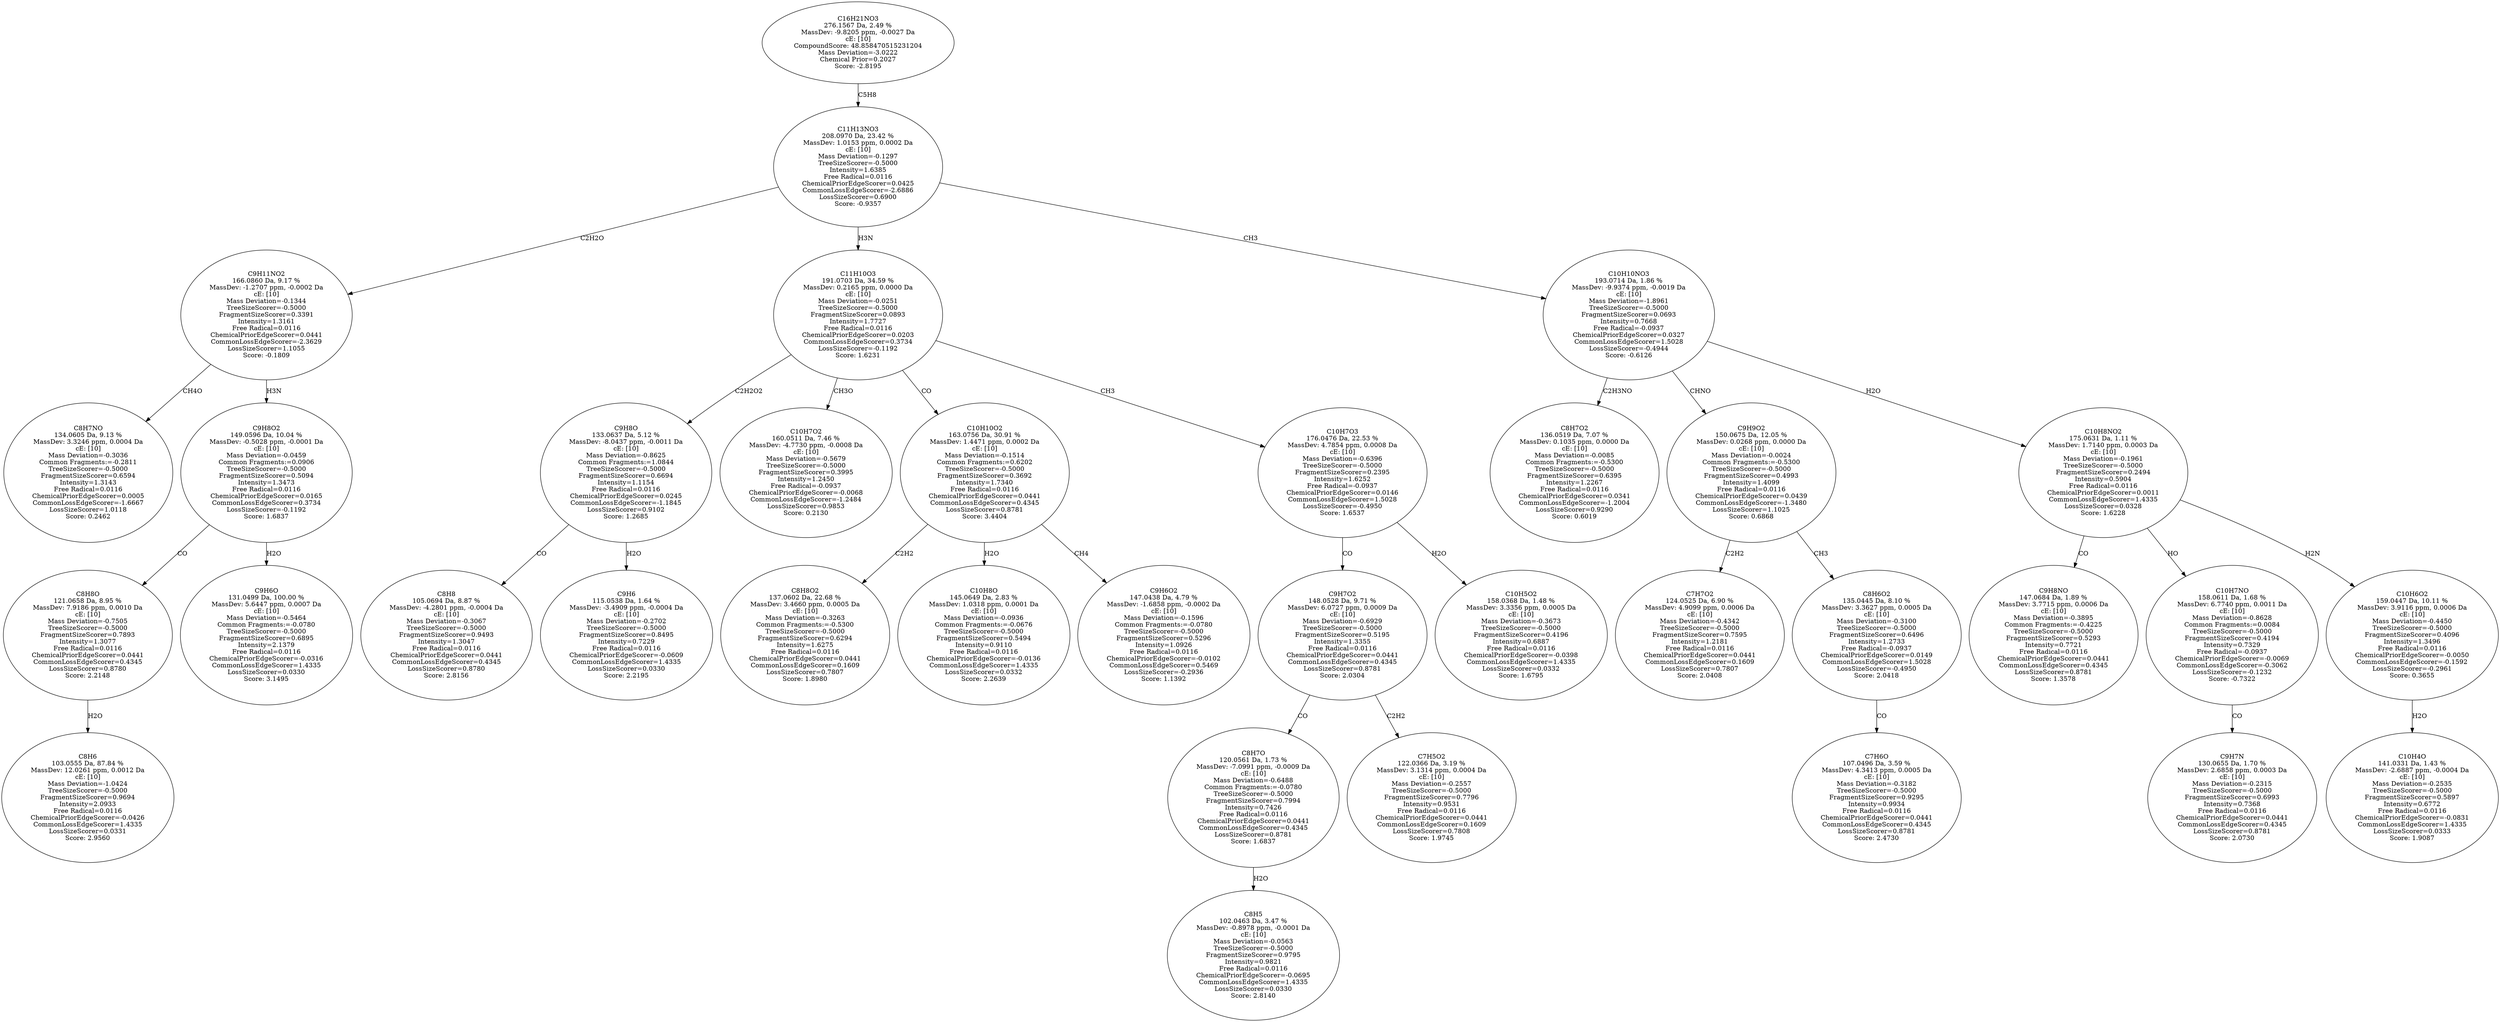 strict digraph {
v1 [label="C8H7NO\n134.0605 Da, 9.13 %\nMassDev: 3.3246 ppm, 0.0004 Da\ncE: [10]\nMass Deviation=-0.3036\nCommon Fragments:=-0.2811\nTreeSizeScorer=-0.5000\nFragmentSizeScorer=0.6594\nIntensity=1.3143\nFree Radical=0.0116\nChemicalPriorEdgeScorer=0.0005\nCommonLossEdgeScorer=-1.6667\nLossSizeScorer=1.0118\nScore: 0.2462"];
v2 [label="C8H6\n103.0555 Da, 87.84 %\nMassDev: 12.0261 ppm, 0.0012 Da\ncE: [10]\nMass Deviation=-1.0424\nTreeSizeScorer=-0.5000\nFragmentSizeScorer=0.9694\nIntensity=2.0933\nFree Radical=0.0116\nChemicalPriorEdgeScorer=-0.0426\nCommonLossEdgeScorer=1.4335\nLossSizeScorer=0.0331\nScore: 2.9560"];
v3 [label="C8H8O\n121.0658 Da, 8.95 %\nMassDev: 7.9186 ppm, 0.0010 Da\ncE: [10]\nMass Deviation=-0.7505\nTreeSizeScorer=-0.5000\nFragmentSizeScorer=0.7893\nIntensity=1.3077\nFree Radical=0.0116\nChemicalPriorEdgeScorer=0.0441\nCommonLossEdgeScorer=0.4345\nLossSizeScorer=0.8780\nScore: 2.2148"];
v4 [label="C9H6O\n131.0499 Da, 100.00 %\nMassDev: 5.6447 ppm, 0.0007 Da\ncE: [10]\nMass Deviation=-0.5464\nCommon Fragments:=-0.0780\nTreeSizeScorer=-0.5000\nFragmentSizeScorer=0.6895\nIntensity=2.1379\nFree Radical=0.0116\nChemicalPriorEdgeScorer=-0.0316\nCommonLossEdgeScorer=1.4335\nLossSizeScorer=0.0330\nScore: 3.1495"];
v5 [label="C9H8O2\n149.0596 Da, 10.04 %\nMassDev: -0.5028 ppm, -0.0001 Da\ncE: [10]\nMass Deviation=-0.0459\nCommon Fragments:=0.0906\nTreeSizeScorer=-0.5000\nFragmentSizeScorer=0.5094\nIntensity=1.3473\nFree Radical=0.0116\nChemicalPriorEdgeScorer=0.0165\nCommonLossEdgeScorer=0.3734\nLossSizeScorer=-0.1192\nScore: 1.6837"];
v6 [label="C9H11NO2\n166.0860 Da, 9.17 %\nMassDev: -1.2707 ppm, -0.0002 Da\ncE: [10]\nMass Deviation=-0.1344\nTreeSizeScorer=-0.5000\nFragmentSizeScorer=0.3391\nIntensity=1.3161\nFree Radical=0.0116\nChemicalPriorEdgeScorer=0.0441\nCommonLossEdgeScorer=-2.3629\nLossSizeScorer=1.1055\nScore: -0.1809"];
v7 [label="C8H8\n105.0694 Da, 8.87 %\nMassDev: -4.2801 ppm, -0.0004 Da\ncE: [10]\nMass Deviation=-0.3067\nTreeSizeScorer=-0.5000\nFragmentSizeScorer=0.9493\nIntensity=1.3047\nFree Radical=0.0116\nChemicalPriorEdgeScorer=0.0441\nCommonLossEdgeScorer=0.4345\nLossSizeScorer=0.8780\nScore: 2.8156"];
v8 [label="C9H6\n115.0538 Da, 1.64 %\nMassDev: -3.4909 ppm, -0.0004 Da\ncE: [10]\nMass Deviation=-0.2702\nTreeSizeScorer=-0.5000\nFragmentSizeScorer=0.8495\nIntensity=0.7229\nFree Radical=0.0116\nChemicalPriorEdgeScorer=-0.0609\nCommonLossEdgeScorer=1.4335\nLossSizeScorer=0.0330\nScore: 2.2195"];
v9 [label="C9H8O\n133.0637 Da, 5.12 %\nMassDev: -8.0437 ppm, -0.0011 Da\ncE: [10]\nMass Deviation=-0.8625\nCommon Fragments:=1.0844\nTreeSizeScorer=-0.5000\nFragmentSizeScorer=0.6694\nIntensity=1.1154\nFree Radical=0.0116\nChemicalPriorEdgeScorer=0.0245\nCommonLossEdgeScorer=-1.1845\nLossSizeScorer=0.9102\nScore: 1.2685"];
v10 [label="C10H7O2\n160.0511 Da, 7.46 %\nMassDev: -4.7730 ppm, -0.0008 Da\ncE: [10]\nMass Deviation=-0.5679\nTreeSizeScorer=-0.5000\nFragmentSizeScorer=0.3995\nIntensity=1.2450\nFree Radical=-0.0937\nChemicalPriorEdgeScorer=-0.0068\nCommonLossEdgeScorer=-1.2484\nLossSizeScorer=0.9853\nScore: 0.2130"];
v11 [label="C8H8O2\n137.0602 Da, 22.68 %\nMassDev: 3.4660 ppm, 0.0005 Da\ncE: [10]\nMass Deviation=-0.3263\nCommon Fragments:=-0.5300\nTreeSizeScorer=-0.5000\nFragmentSizeScorer=0.6294\nIntensity=1.6275\nFree Radical=0.0116\nChemicalPriorEdgeScorer=0.0441\nCommonLossEdgeScorer=0.1609\nLossSizeScorer=0.7807\nScore: 1.8980"];
v12 [label="C10H8O\n145.0649 Da, 2.83 %\nMassDev: 1.0318 ppm, 0.0001 Da\ncE: [10]\nMass Deviation=-0.0936\nCommon Fragments:=-0.0676\nTreeSizeScorer=-0.5000\nFragmentSizeScorer=0.5494\nIntensity=0.9110\nFree Radical=0.0116\nChemicalPriorEdgeScorer=-0.0136\nCommonLossEdgeScorer=1.4335\nLossSizeScorer=0.0332\nScore: 2.2639"];
v13 [label="C9H6O2\n147.0438 Da, 4.79 %\nMassDev: -1.6858 ppm, -0.0002 Da\ncE: [10]\nMass Deviation=-0.1596\nCommon Fragments:=-0.0780\nTreeSizeScorer=-0.5000\nFragmentSizeScorer=0.5296\nIntensity=1.0926\nFree Radical=0.0116\nChemicalPriorEdgeScorer=-0.0102\nCommonLossEdgeScorer=0.5469\nLossSizeScorer=-0.2936\nScore: 1.1392"];
v14 [label="C10H10O2\n163.0756 Da, 30.91 %\nMassDev: 1.4471 ppm, 0.0002 Da\ncE: [10]\nMass Deviation=-0.1514\nCommon Fragments:=0.6202\nTreeSizeScorer=-0.5000\nFragmentSizeScorer=0.3692\nIntensity=1.7340\nFree Radical=0.0116\nChemicalPriorEdgeScorer=0.0441\nCommonLossEdgeScorer=0.4345\nLossSizeScorer=0.8781\nScore: 3.4404"];
v15 [label="C8H5\n102.0463 Da, 3.47 %\nMassDev: -0.8978 ppm, -0.0001 Da\ncE: [10]\nMass Deviation=-0.0563\nTreeSizeScorer=-0.5000\nFragmentSizeScorer=0.9795\nIntensity=0.9821\nFree Radical=0.0116\nChemicalPriorEdgeScorer=-0.0695\nCommonLossEdgeScorer=1.4335\nLossSizeScorer=0.0330\nScore: 2.8140"];
v16 [label="C8H7O\n120.0561 Da, 1.73 %\nMassDev: -7.0991 ppm, -0.0009 Da\ncE: [10]\nMass Deviation=-0.6488\nCommon Fragments:=-0.0780\nTreeSizeScorer=-0.5000\nFragmentSizeScorer=0.7994\nIntensity=0.7426\nFree Radical=0.0116\nChemicalPriorEdgeScorer=0.0441\nCommonLossEdgeScorer=0.4345\nLossSizeScorer=0.8781\nScore: 1.6837"];
v17 [label="C7H5O2\n122.0366 Da, 3.19 %\nMassDev: 3.1314 ppm, 0.0004 Da\ncE: [10]\nMass Deviation=-0.2557\nTreeSizeScorer=-0.5000\nFragmentSizeScorer=0.7796\nIntensity=0.9531\nFree Radical=0.0116\nChemicalPriorEdgeScorer=0.0441\nCommonLossEdgeScorer=0.1609\nLossSizeScorer=0.7808\nScore: 1.9745"];
v18 [label="C9H7O2\n148.0528 Da, 9.71 %\nMassDev: 6.0727 ppm, 0.0009 Da\ncE: [10]\nMass Deviation=-0.6929\nTreeSizeScorer=-0.5000\nFragmentSizeScorer=0.5195\nIntensity=1.3355\nFree Radical=0.0116\nChemicalPriorEdgeScorer=0.0441\nCommonLossEdgeScorer=0.4345\nLossSizeScorer=0.8781\nScore: 2.0304"];
v19 [label="C10H5O2\n158.0368 Da, 1.48 %\nMassDev: 3.3356 ppm, 0.0005 Da\ncE: [10]\nMass Deviation=-0.3673\nTreeSizeScorer=-0.5000\nFragmentSizeScorer=0.4196\nIntensity=0.6887\nFree Radical=0.0116\nChemicalPriorEdgeScorer=-0.0398\nCommonLossEdgeScorer=1.4335\nLossSizeScorer=0.0332\nScore: 1.6795"];
v20 [label="C10H7O3\n176.0476 Da, 22.53 %\nMassDev: 4.7854 ppm, 0.0008 Da\ncE: [10]\nMass Deviation=-0.6396\nTreeSizeScorer=-0.5000\nFragmentSizeScorer=0.2395\nIntensity=1.6252\nFree Radical=-0.0937\nChemicalPriorEdgeScorer=0.0146\nCommonLossEdgeScorer=1.5028\nLossSizeScorer=-0.4950\nScore: 1.6537"];
v21 [label="C11H10O3\n191.0703 Da, 34.59 %\nMassDev: 0.2165 ppm, 0.0000 Da\ncE: [10]\nMass Deviation=-0.0251\nTreeSizeScorer=-0.5000\nFragmentSizeScorer=0.0893\nIntensity=1.7727\nFree Radical=0.0116\nChemicalPriorEdgeScorer=0.0203\nCommonLossEdgeScorer=0.3734\nLossSizeScorer=-0.1192\nScore: 1.6231"];
v22 [label="C8H7O2\n136.0519 Da, 7.07 %\nMassDev: 0.1035 ppm, 0.0000 Da\ncE: [10]\nMass Deviation=-0.0085\nCommon Fragments:=-0.5300\nTreeSizeScorer=-0.5000\nFragmentSizeScorer=0.6395\nIntensity=1.2267\nFree Radical=0.0116\nChemicalPriorEdgeScorer=0.0341\nCommonLossEdgeScorer=-1.2004\nLossSizeScorer=0.9290\nScore: 0.6019"];
v23 [label="C7H7O2\n124.0525 Da, 6.90 %\nMassDev: 4.9099 ppm, 0.0006 Da\ncE: [10]\nMass Deviation=-0.4342\nTreeSizeScorer=-0.5000\nFragmentSizeScorer=0.7595\nIntensity=1.2181\nFree Radical=0.0116\nChemicalPriorEdgeScorer=0.0441\nCommonLossEdgeScorer=0.1609\nLossSizeScorer=0.7807\nScore: 2.0408"];
v24 [label="C7H6O\n107.0496 Da, 3.59 %\nMassDev: 4.3413 ppm, 0.0005 Da\ncE: [10]\nMass Deviation=-0.3182\nTreeSizeScorer=-0.5000\nFragmentSizeScorer=0.9295\nIntensity=0.9934\nFree Radical=0.0116\nChemicalPriorEdgeScorer=0.0441\nCommonLossEdgeScorer=0.4345\nLossSizeScorer=0.8781\nScore: 2.4730"];
v25 [label="C8H6O2\n135.0445 Da, 8.10 %\nMassDev: 3.3627 ppm, 0.0005 Da\ncE: [10]\nMass Deviation=-0.3100\nTreeSizeScorer=-0.5000\nFragmentSizeScorer=0.6496\nIntensity=1.2733\nFree Radical=-0.0937\nChemicalPriorEdgeScorer=0.0149\nCommonLossEdgeScorer=1.5028\nLossSizeScorer=-0.4950\nScore: 2.0418"];
v26 [label="C9H9O2\n150.0675 Da, 12.05 %\nMassDev: 0.0268 ppm, 0.0000 Da\ncE: [10]\nMass Deviation=-0.0024\nCommon Fragments:=-0.5300\nTreeSizeScorer=-0.5000\nFragmentSizeScorer=0.4993\nIntensity=1.4099\nFree Radical=0.0116\nChemicalPriorEdgeScorer=0.0439\nCommonLossEdgeScorer=-1.3480\nLossSizeScorer=1.1025\nScore: 0.6868"];
v27 [label="C9H8NO\n147.0684 Da, 1.89 %\nMassDev: 3.7715 ppm, 0.0006 Da\ncE: [10]\nMass Deviation=-0.3895\nCommon Fragments:=-0.4225\nTreeSizeScorer=-0.5000\nFragmentSizeScorer=0.5293\nIntensity=0.7721\nFree Radical=0.0116\nChemicalPriorEdgeScorer=0.0441\nCommonLossEdgeScorer=0.4345\nLossSizeScorer=0.8781\nScore: 1.3578"];
v28 [label="C9H7N\n130.0655 Da, 1.70 %\nMassDev: 2.6858 ppm, 0.0003 Da\ncE: [10]\nMass Deviation=-0.2315\nTreeSizeScorer=-0.5000\nFragmentSizeScorer=0.6993\nIntensity=0.7368\nFree Radical=0.0116\nChemicalPriorEdgeScorer=0.0441\nCommonLossEdgeScorer=0.4345\nLossSizeScorer=0.8781\nScore: 2.0730"];
v29 [label="C10H7NO\n158.0611 Da, 1.68 %\nMassDev: 6.7740 ppm, 0.0011 Da\ncE: [10]\nMass Deviation=-0.8628\nCommon Fragments:=0.0084\nTreeSizeScorer=-0.5000\nFragmentSizeScorer=0.4194\nIntensity=0.7329\nFree Radical=-0.0937\nChemicalPriorEdgeScorer=-0.0069\nCommonLossEdgeScorer=-0.3062\nLossSizeScorer=-0.1232\nScore: -0.7322"];
v30 [label="C10H4O\n141.0331 Da, 1.43 %\nMassDev: -2.6887 ppm, -0.0004 Da\ncE: [10]\nMass Deviation=-0.2535\nTreeSizeScorer=-0.5000\nFragmentSizeScorer=0.5897\nIntensity=0.6772\nFree Radical=0.0116\nChemicalPriorEdgeScorer=-0.0831\nCommonLossEdgeScorer=1.4335\nLossSizeScorer=0.0333\nScore: 1.9087"];
v31 [label="C10H6O2\n159.0447 Da, 10.11 %\nMassDev: 3.9116 ppm, 0.0006 Da\ncE: [10]\nMass Deviation=-0.4450\nTreeSizeScorer=-0.5000\nFragmentSizeScorer=0.4096\nIntensity=1.3496\nFree Radical=0.0116\nChemicalPriorEdgeScorer=-0.0050\nCommonLossEdgeScorer=-0.1592\nLossSizeScorer=-0.2961\nScore: 0.3655"];
v32 [label="C10H8NO2\n175.0631 Da, 1.11 %\nMassDev: 1.7140 ppm, 0.0003 Da\ncE: [10]\nMass Deviation=-0.1961\nTreeSizeScorer=-0.5000\nFragmentSizeScorer=0.2494\nIntensity=0.5904\nFree Radical=0.0116\nChemicalPriorEdgeScorer=0.0011\nCommonLossEdgeScorer=1.4335\nLossSizeScorer=0.0328\nScore: 1.6228"];
v33 [label="C10H10NO3\n193.0714 Da, 1.86 %\nMassDev: -9.9374 ppm, -0.0019 Da\ncE: [10]\nMass Deviation=-1.8961\nTreeSizeScorer=-0.5000\nFragmentSizeScorer=0.0693\nIntensity=0.7668\nFree Radical=-0.0937\nChemicalPriorEdgeScorer=0.0327\nCommonLossEdgeScorer=1.5028\nLossSizeScorer=-0.4944\nScore: -0.6126"];
v34 [label="C11H13NO3\n208.0970 Da, 23.42 %\nMassDev: 1.0153 ppm, 0.0002 Da\ncE: [10]\nMass Deviation=-0.1297\nTreeSizeScorer=-0.5000\nIntensity=1.6385\nFree Radical=0.0116\nChemicalPriorEdgeScorer=0.0425\nCommonLossEdgeScorer=-2.6886\nLossSizeScorer=0.6900\nScore: -0.9357"];
v35 [label="C16H21NO3\n276.1567 Da, 2.49 %\nMassDev: -9.8205 ppm, -0.0027 Da\ncE: [10]\nCompoundScore: 48.858470515231204\nMass Deviation=-3.0222\nChemical Prior=0.2027\nScore: -2.8195"];
v6 -> v1 [label="CH4O"];
v3 -> v2 [label="H2O"];
v5 -> v3 [label="CO"];
v5 -> v4 [label="H2O"];
v6 -> v5 [label="H3N"];
v34 -> v6 [label="C2H2O"];
v9 -> v7 [label="CO"];
v9 -> v8 [label="H2O"];
v21 -> v9 [label="C2H2O2"];
v21 -> v10 [label="CH3O"];
v14 -> v11 [label="C2H2"];
v14 -> v12 [label="H2O"];
v14 -> v13 [label="CH4"];
v21 -> v14 [label="CO"];
v16 -> v15 [label="H2O"];
v18 -> v16 [label="CO"];
v18 -> v17 [label="C2H2"];
v20 -> v18 [label="CO"];
v20 -> v19 [label="H2O"];
v21 -> v20 [label="CH3"];
v34 -> v21 [label="H3N"];
v33 -> v22 [label="C2H3NO"];
v26 -> v23 [label="C2H2"];
v25 -> v24 [label="CO"];
v26 -> v25 [label="CH3"];
v33 -> v26 [label="CHNO"];
v32 -> v27 [label="CO"];
v29 -> v28 [label="CO"];
v32 -> v29 [label="HO"];
v31 -> v30 [label="H2O"];
v32 -> v31 [label="H2N"];
v33 -> v32 [label="H2O"];
v34 -> v33 [label="CH3"];
v35 -> v34 [label="C5H8"];
}